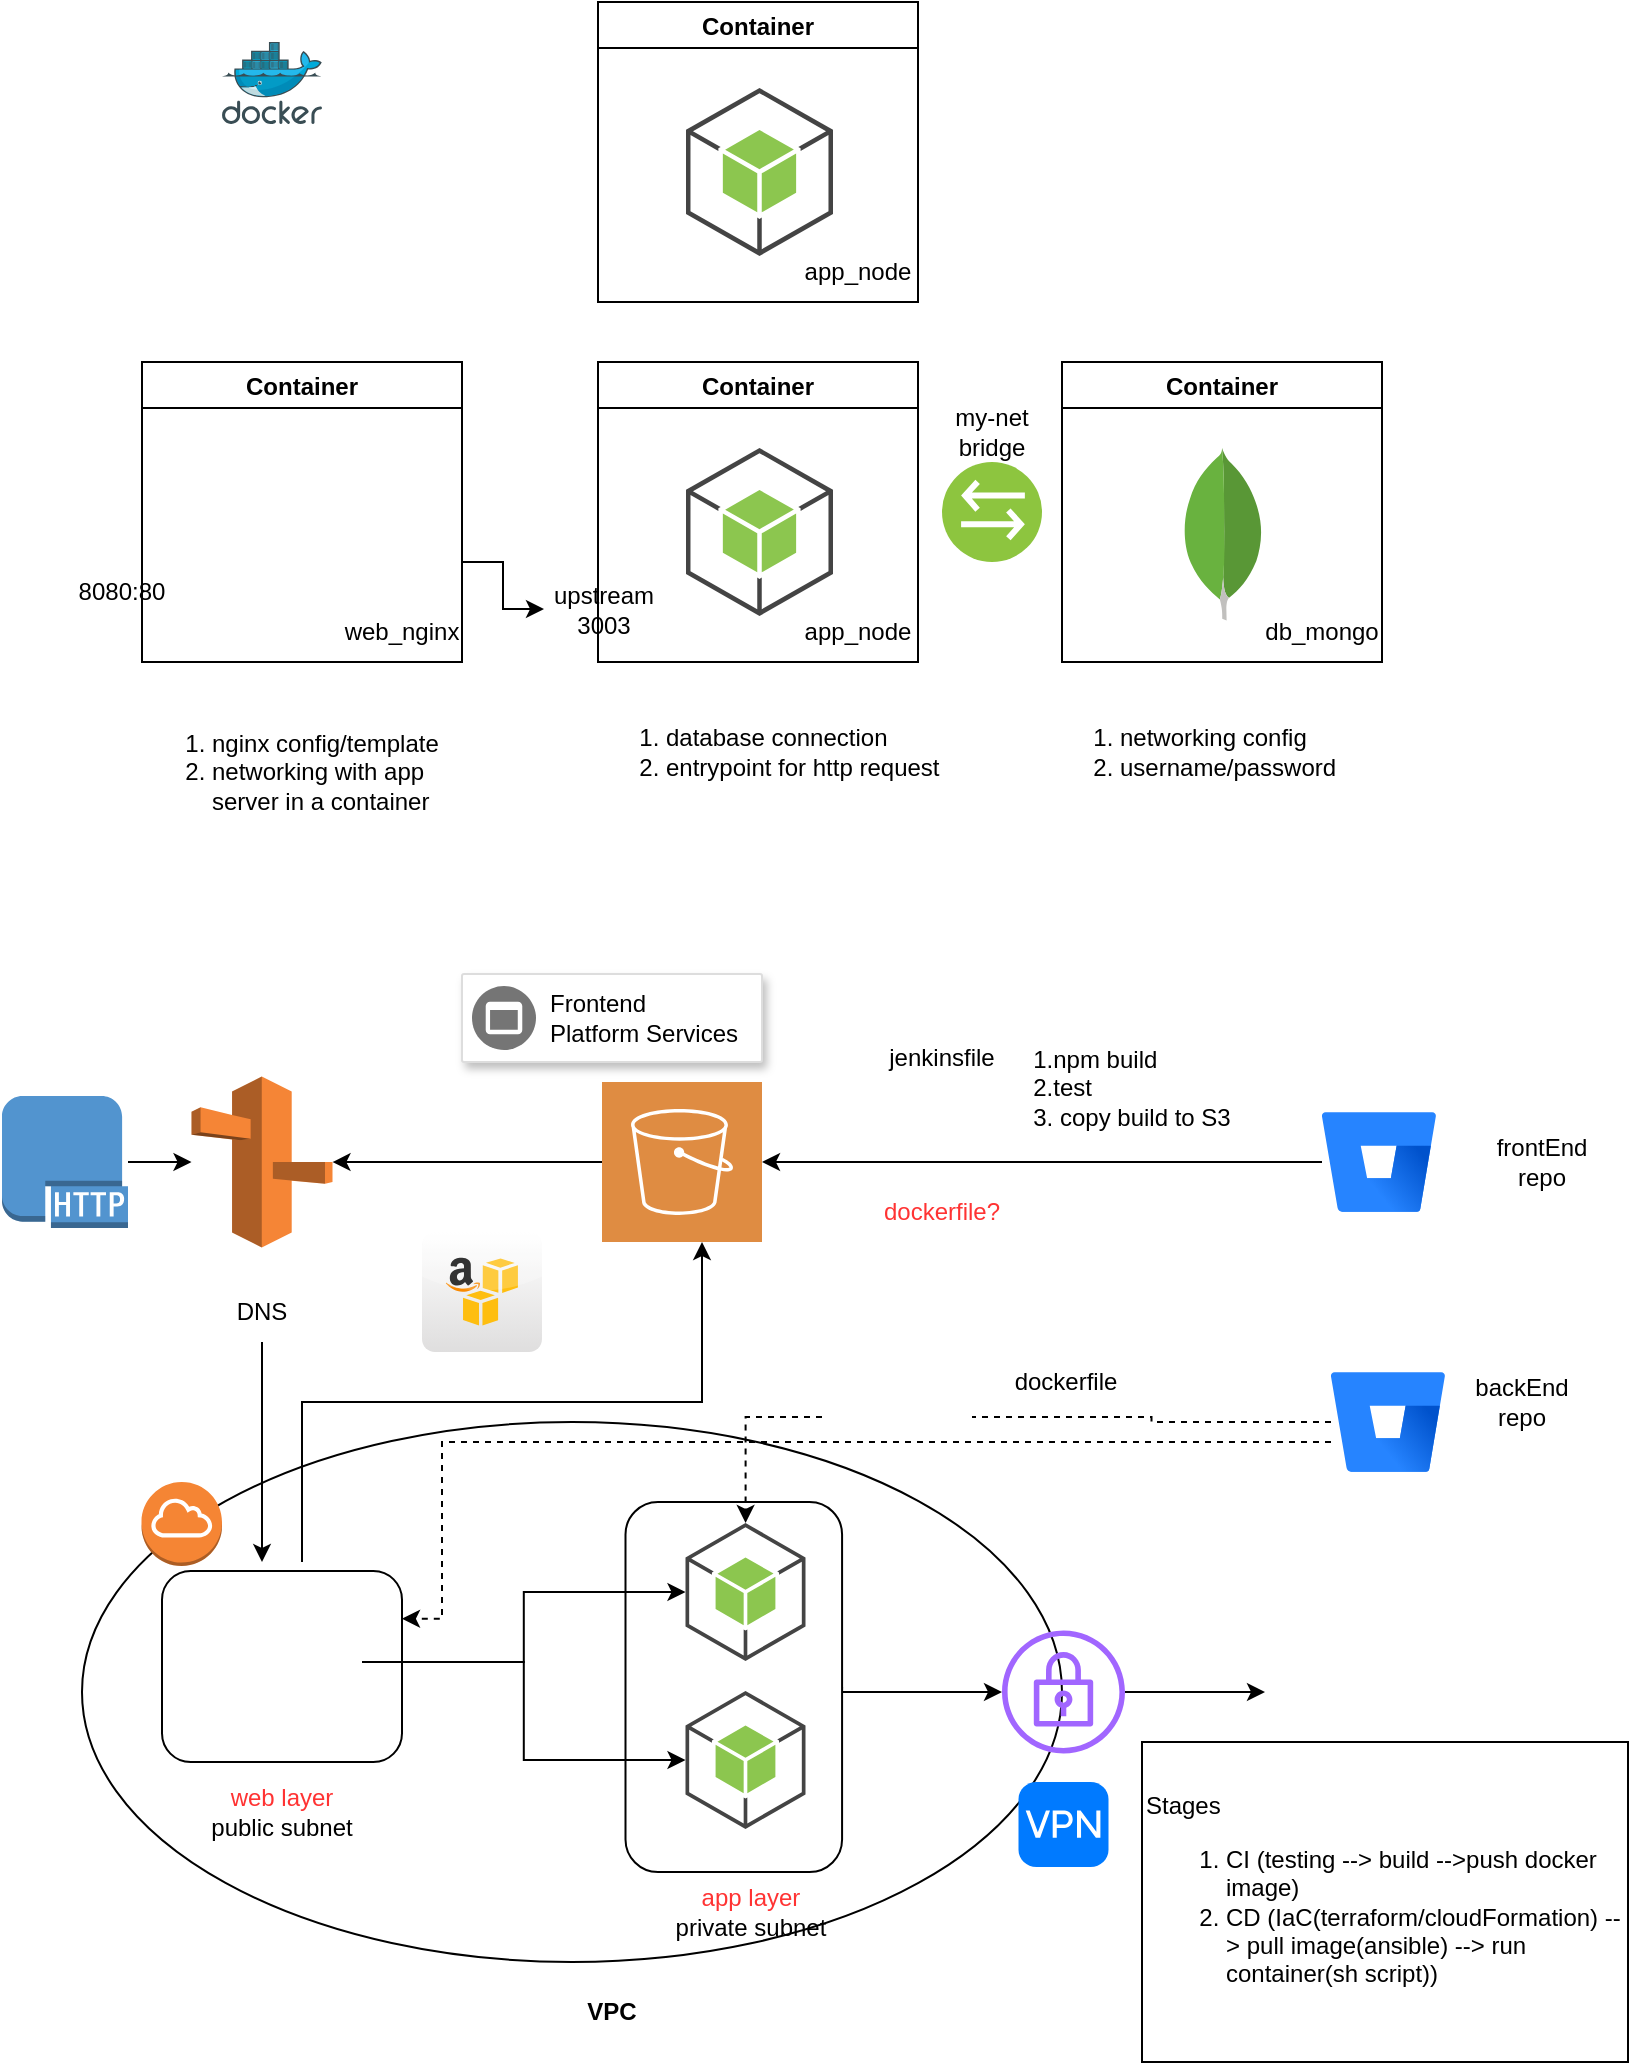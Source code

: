 <mxfile version="15.5.0" type="device"><diagram id="THpuUSiJ6IXhIf68HoCu" name="Page-1"><mxGraphModel dx="946" dy="589" grid="1" gridSize="10" guides="1" tooltips="1" connect="1" arrows="1" fold="1" page="1" pageScale="1" pageWidth="850" pageHeight="1100" math="0" shadow="0"><root><mxCell id="0"/><mxCell id="1" parent="0"/><mxCell id="1F2M3vwZP23tNSIiGQ3f-52" style="edgeStyle=orthogonalEdgeStyle;rounded=0;orthogonalLoop=1;jettySize=auto;html=1;fontColor=#000000;" edge="1" parent="1" source="1F2M3vwZP23tNSIiGQ3f-54" target="1F2M3vwZP23tNSIiGQ3f-47"><mxGeometry relative="1" as="geometry"/></mxCell><mxCell id="1F2M3vwZP23tNSIiGQ3f-37" value="" style="ellipse;whiteSpace=wrap;html=1;fontColor=#FF3333;align=left;" vertex="1" parent="1"><mxGeometry x="50" y="750" width="490" height="270" as="geometry"/></mxCell><mxCell id="1F2M3vwZP23tNSIiGQ3f-40" value="" style="rounded=1;whiteSpace=wrap;html=1;fontColor=#FF3333;align=left;" vertex="1" parent="1"><mxGeometry x="90" y="824.5" width="120" height="95.5" as="geometry"/></mxCell><mxCell id="1F2M3vwZP23tNSIiGQ3f-51" style="edgeStyle=orthogonalEdgeStyle;rounded=0;orthogonalLoop=1;jettySize=auto;html=1;fontColor=#000000;exitX=1;exitY=0.5;exitDx=0;exitDy=0;" edge="1" parent="1" source="1F2M3vwZP23tNSIiGQ3f-32" target="1F2M3vwZP23tNSIiGQ3f-54"><mxGeometry relative="1" as="geometry"><Array as="points"><mxPoint x="430" y="885"/><mxPoint x="549" y="885"/></Array></mxGeometry></mxCell><mxCell id="1F2M3vwZP23tNSIiGQ3f-32" value="" style="rounded=1;whiteSpace=wrap;html=1;fontColor=#FF3333;align=left;" vertex="1" parent="1"><mxGeometry x="321.75" y="790" width="108.29" height="185" as="geometry"/></mxCell><mxCell id="onRG9ZItXVPnouSFnuym-2" value="" style="sketch=0;aspect=fixed;html=1;points=[];align=center;image;fontSize=12;image=img/lib/mscae/Docker.svg;" parent="1" vertex="1"><mxGeometry x="120" y="60" width="50" height="41" as="geometry"/></mxCell><mxCell id="onRG9ZItXVPnouSFnuym-3" value="Container" style="swimlane;" parent="1" vertex="1"><mxGeometry x="80" y="220" width="160" height="150" as="geometry"/></mxCell><mxCell id="onRG9ZItXVPnouSFnuym-1" value="" style="shape=image;html=1;verticalAlign=top;verticalLabelPosition=bottom;labelBackgroundColor=#ffffff;imageAspect=0;aspect=fixed;image=https://cdn4.iconfinder.com/data/icons/logos-brands-5/24/nginx-128.png" parent="onRG9ZItXVPnouSFnuym-3" vertex="1"><mxGeometry x="35" y="40" width="90" height="90" as="geometry"/></mxCell><mxCell id="onRG9ZItXVPnouSFnuym-19" value="&lt;div&gt;web_nginx&lt;/div&gt;" style="text;html=1;strokeColor=none;fillColor=none;align=center;verticalAlign=middle;whiteSpace=wrap;rounded=0;" parent="onRG9ZItXVPnouSFnuym-3" vertex="1"><mxGeometry x="100" y="120" width="60" height="30" as="geometry"/></mxCell><mxCell id="onRG9ZItXVPnouSFnuym-26" value="8080:80" style="text;html=1;strokeColor=none;fillColor=none;align=center;verticalAlign=middle;whiteSpace=wrap;rounded=0;" parent="onRG9ZItXVPnouSFnuym-3" vertex="1"><mxGeometry x="-40" y="100" width="60" height="30" as="geometry"/></mxCell><mxCell id="onRG9ZItXVPnouSFnuym-4" value="Container" style="swimlane;" parent="1" vertex="1"><mxGeometry x="308" y="220" width="160" height="150" as="geometry"/></mxCell><mxCell id="onRG9ZItXVPnouSFnuym-6" value="" style="outlineConnect=0;dashed=0;verticalLabelPosition=bottom;verticalAlign=top;align=center;html=1;shape=mxgraph.aws3.android;fillColor=#8CC64F;gradientColor=none;" parent="onRG9ZItXVPnouSFnuym-4" vertex="1"><mxGeometry x="44" y="43" width="73.5" height="84" as="geometry"/></mxCell><mxCell id="onRG9ZItXVPnouSFnuym-20" value="app_node" style="text;html=1;strokeColor=none;fillColor=none;align=center;verticalAlign=middle;whiteSpace=wrap;rounded=0;" parent="onRG9ZItXVPnouSFnuym-4" vertex="1"><mxGeometry x="100" y="120" width="60" height="30" as="geometry"/></mxCell><mxCell id="onRG9ZItXVPnouSFnuym-23" value="&lt;div&gt;upstream&lt;/div&gt;&lt;div&gt;3003&lt;br&gt;&lt;/div&gt;" style="text;html=1;strokeColor=none;fillColor=none;align=center;verticalAlign=middle;whiteSpace=wrap;rounded=0;" parent="onRG9ZItXVPnouSFnuym-4" vertex="1"><mxGeometry x="-27" y="97" width="60" height="53" as="geometry"/></mxCell><mxCell id="onRG9ZItXVPnouSFnuym-7" value="Container" style="swimlane;" parent="1" vertex="1"><mxGeometry x="540" y="220" width="160" height="150" as="geometry"/></mxCell><mxCell id="onRG9ZItXVPnouSFnuym-9" value="" style="dashed=0;outlineConnect=0;html=1;align=center;labelPosition=center;verticalLabelPosition=bottom;verticalAlign=top;shape=mxgraph.weblogos.mongodb" parent="onRG9ZItXVPnouSFnuym-7" vertex="1"><mxGeometry x="60" y="43" width="41.2" height="86.2" as="geometry"/></mxCell><mxCell id="onRG9ZItXVPnouSFnuym-21" value="db_mongo" style="text;html=1;strokeColor=none;fillColor=none;align=center;verticalAlign=middle;whiteSpace=wrap;rounded=0;" parent="onRG9ZItXVPnouSFnuym-7" vertex="1"><mxGeometry x="100" y="120" width="60" height="30" as="geometry"/></mxCell><mxCell id="onRG9ZItXVPnouSFnuym-12" value="&lt;ol&gt;&lt;li&gt;nginx config/template&lt;/li&gt;&lt;li&gt;networking with app server in a container&lt;br&gt;&lt;/li&gt;&lt;/ol&gt;" style="text;html=1;strokeColor=none;fillColor=none;align=left;verticalAlign=middle;whiteSpace=wrap;rounded=0;" parent="1" vertex="1"><mxGeometry x="73" y="380" width="180" height="90" as="geometry"/></mxCell><mxCell id="onRG9ZItXVPnouSFnuym-13" value="&lt;ol&gt;&lt;li&gt;database connection&lt;br&gt;&lt;/li&gt;&lt;li&gt;entrypoint for http request&lt;br&gt;&lt;/li&gt;&lt;/ol&gt;" style="text;html=1;strokeColor=none;fillColor=none;align=left;verticalAlign=middle;whiteSpace=wrap;rounded=0;" parent="1" vertex="1"><mxGeometry x="300" y="380" width="200" height="70" as="geometry"/></mxCell><mxCell id="onRG9ZItXVPnouSFnuym-14" value="&lt;ol&gt;&lt;li&gt;networking config&lt;/li&gt;&lt;li&gt;username/password&lt;br&gt;&lt;/li&gt;&lt;/ol&gt;" style="text;html=1;strokeColor=none;fillColor=none;align=left;verticalAlign=middle;whiteSpace=wrap;rounded=0;" parent="1" vertex="1"><mxGeometry x="527" y="380" width="200" height="70" as="geometry"/></mxCell><mxCell id="onRG9ZItXVPnouSFnuym-15" value="" style="aspect=fixed;perimeter=ellipsePerimeter;html=1;align=center;shadow=0;dashed=0;fontColor=#4277BB;labelBackgroundColor=#ffffff;fontSize=12;spacingTop=3;image;image=img/lib/ibm/vpc/Bridge.svg;" parent="1" vertex="1"><mxGeometry x="480" y="270" width="50" height="50" as="geometry"/></mxCell><mxCell id="onRG9ZItXVPnouSFnuym-16" value="&lt;div&gt;my-net&lt;/div&gt;&lt;div&gt;bridge&lt;br&gt;&lt;/div&gt;" style="text;html=1;strokeColor=none;fillColor=none;align=center;verticalAlign=middle;whiteSpace=wrap;rounded=0;" parent="1" vertex="1"><mxGeometry x="475" y="240" width="60" height="30" as="geometry"/></mxCell><mxCell id="onRG9ZItXVPnouSFnuym-17" value="Container" style="swimlane;" parent="1" vertex="1"><mxGeometry x="308" y="40" width="160" height="150" as="geometry"/></mxCell><mxCell id="onRG9ZItXVPnouSFnuym-18" value="" style="outlineConnect=0;dashed=0;verticalLabelPosition=bottom;verticalAlign=top;align=center;html=1;shape=mxgraph.aws3.android;fillColor=#8CC64F;gradientColor=none;" parent="onRG9ZItXVPnouSFnuym-17" vertex="1"><mxGeometry x="44" y="43" width="73.5" height="84" as="geometry"/></mxCell><mxCell id="onRG9ZItXVPnouSFnuym-22" value="app_node" style="text;html=1;strokeColor=none;fillColor=none;align=center;verticalAlign=middle;whiteSpace=wrap;rounded=0;" parent="onRG9ZItXVPnouSFnuym-17" vertex="1"><mxGeometry x="100" y="120" width="60" height="30" as="geometry"/></mxCell><mxCell id="onRG9ZItXVPnouSFnuym-25" style="edgeStyle=orthogonalEdgeStyle;rounded=0;orthogonalLoop=1;jettySize=auto;html=1;exitX=1;exitY=0;exitDx=0;exitDy=0;entryX=0;entryY=0.5;entryDx=0;entryDy=0;" parent="1" source="onRG9ZItXVPnouSFnuym-19" target="onRG9ZItXVPnouSFnuym-23" edge="1"><mxGeometry relative="1" as="geometry"/></mxCell><mxCell id="1F2M3vwZP23tNSIiGQ3f-10" value="" style="edgeStyle=orthogonalEdgeStyle;rounded=0;orthogonalLoop=1;jettySize=auto;html=1;" edge="1" parent="1" source="1F2M3vwZP23tNSIiGQ3f-1" target="1F2M3vwZP23tNSIiGQ3f-9"><mxGeometry relative="1" as="geometry"/></mxCell><mxCell id="1F2M3vwZP23tNSIiGQ3f-1" value="" style="sketch=0;pointerEvents=1;shadow=0;dashed=0;html=1;strokeColor=none;fillColor=#DF8C42;labelPosition=center;verticalLabelPosition=bottom;verticalAlign=top;align=center;outlineConnect=0;shape=mxgraph.veeam2.aws_s3;" vertex="1" parent="1"><mxGeometry x="310" y="580" width="80" height="80" as="geometry"/></mxCell><mxCell id="1F2M3vwZP23tNSIiGQ3f-2" value="" style="dashed=0;outlineConnect=0;html=1;align=center;labelPosition=center;verticalLabelPosition=bottom;verticalAlign=top;shape=mxgraph.webicons.aws_s3;gradientColor=#DFDEDE" vertex="1" parent="1"><mxGeometry x="220" y="655" width="60" height="60" as="geometry"/></mxCell><mxCell id="1F2M3vwZP23tNSIiGQ3f-3" value="" style="strokeColor=#dddddd;shadow=1;strokeWidth=1;rounded=1;absoluteArcSize=1;arcSize=2;" vertex="1" parent="1"><mxGeometry x="240" y="526" width="150" height="44" as="geometry"/></mxCell><mxCell id="1F2M3vwZP23tNSIiGQ3f-4" value="Frontend&#xA;Platform Services" style="sketch=0;dashed=0;connectable=0;html=1;fillColor=#757575;strokeColor=none;shape=mxgraph.gcp2.frontend_platform_services;part=1;labelPosition=right;verticalLabelPosition=middle;align=left;verticalAlign=middle;spacingLeft=5;fontSize=12;" vertex="1" parent="1F2M3vwZP23tNSIiGQ3f-3"><mxGeometry y="0.5" width="32" height="32" relative="1" as="geometry"><mxPoint x="5" y="-16" as="offset"/></mxGeometry></mxCell><mxCell id="1F2M3vwZP23tNSIiGQ3f-6" style="edgeStyle=orthogonalEdgeStyle;rounded=0;orthogonalLoop=1;jettySize=auto;html=1;exitX=0;exitY=0.5;exitDx=0;exitDy=0;" edge="1" parent="1" source="1F2M3vwZP23tNSIiGQ3f-5" target="1F2M3vwZP23tNSIiGQ3f-1"><mxGeometry relative="1" as="geometry"/></mxCell><mxCell id="1F2M3vwZP23tNSIiGQ3f-5" value="" style="image;image=img/lib/atlassian/Bitbucket_Logo.svg;" vertex="1" parent="1"><mxGeometry x="670" y="595" width="57" height="50" as="geometry"/></mxCell><mxCell id="1F2M3vwZP23tNSIiGQ3f-7" value="jenkinsfile" style="text;html=1;strokeColor=none;fillColor=none;align=center;verticalAlign=middle;whiteSpace=wrap;rounded=0;" vertex="1" parent="1"><mxGeometry x="450" y="552.5" width="60" height="30" as="geometry"/></mxCell><mxCell id="1F2M3vwZP23tNSIiGQ3f-8" value="&lt;font color=&quot;#FF3333&quot;&gt;dockerfile?&lt;/font&gt;" style="text;html=1;strokeColor=none;fillColor=none;align=center;verticalAlign=middle;whiteSpace=wrap;rounded=0;" vertex="1" parent="1"><mxGeometry x="450" y="630" width="60" height="30" as="geometry"/></mxCell><mxCell id="1F2M3vwZP23tNSIiGQ3f-9" value="" style="outlineConnect=0;dashed=0;verticalLabelPosition=bottom;verticalAlign=top;align=center;html=1;shape=mxgraph.aws3.route_53;fillColor=#F58536;gradientColor=none;" vertex="1" parent="1"><mxGeometry x="104.75" y="577.25" width="70.5" height="85.5" as="geometry"/></mxCell><mxCell id="1F2M3vwZP23tNSIiGQ3f-23" value="" style="edgeStyle=orthogonalEdgeStyle;rounded=0;orthogonalLoop=1;jettySize=auto;html=1;fontColor=#FF3333;" edge="1" parent="1" source="1F2M3vwZP23tNSIiGQ3f-11"><mxGeometry relative="1" as="geometry"><mxPoint x="140" y="820" as="targetPoint"/></mxGeometry></mxCell><mxCell id="1F2M3vwZP23tNSIiGQ3f-11" value="DNS" style="text;html=1;strokeColor=none;fillColor=none;align=center;verticalAlign=middle;whiteSpace=wrap;rounded=0;" vertex="1" parent="1"><mxGeometry x="110" y="680" width="60" height="30" as="geometry"/></mxCell><mxCell id="1F2M3vwZP23tNSIiGQ3f-12" value="frontEnd repo" style="text;html=1;strokeColor=none;fillColor=none;align=center;verticalAlign=middle;whiteSpace=wrap;rounded=0;" vertex="1" parent="1"><mxGeometry x="750" y="605" width="60" height="30" as="geometry"/></mxCell><mxCell id="1F2M3vwZP23tNSIiGQ3f-13" value="&lt;div align=&quot;left&quot;&gt;1.npm build&lt;/div&gt;&lt;div align=&quot;left&quot;&gt;2.test&lt;/div&gt;&lt;div align=&quot;left&quot;&gt;3. copy build to S3&lt;br&gt;&lt;/div&gt;" style="text;html=1;strokeColor=none;fillColor=none;align=center;verticalAlign=middle;whiteSpace=wrap;rounded=0;" vertex="1" parent="1"><mxGeometry x="510" y="550" width="130" height="65" as="geometry"/></mxCell><mxCell id="1F2M3vwZP23tNSIiGQ3f-55" style="edgeStyle=orthogonalEdgeStyle;rounded=0;orthogonalLoop=1;jettySize=auto;html=1;exitX=0;exitY=0.5;exitDx=0;exitDy=0;fontColor=#000000;dashed=1;startArrow=none;" edge="1" parent="1" source="1F2M3vwZP23tNSIiGQ3f-60" target="1F2M3vwZP23tNSIiGQ3f-30"><mxGeometry relative="1" as="geometry"/></mxCell><mxCell id="1F2M3vwZP23tNSIiGQ3f-56" style="edgeStyle=orthogonalEdgeStyle;rounded=0;orthogonalLoop=1;jettySize=auto;html=1;entryX=1;entryY=0.25;entryDx=0;entryDy=0;dashed=1;fontColor=#000000;" edge="1" parent="1" source="1F2M3vwZP23tNSIiGQ3f-15" target="1F2M3vwZP23tNSIiGQ3f-40"><mxGeometry relative="1" as="geometry"><Array as="points"><mxPoint x="230" y="760"/><mxPoint x="230" y="848"/></Array></mxGeometry></mxCell><mxCell id="1F2M3vwZP23tNSIiGQ3f-15" value="" style="image;image=img/lib/atlassian/Bitbucket_Logo.svg;" vertex="1" parent="1"><mxGeometry x="674.5" y="725" width="57" height="50" as="geometry"/></mxCell><mxCell id="1F2M3vwZP23tNSIiGQ3f-16" value="&lt;div&gt;backEnd&lt;/div&gt;&lt;div&gt;repo&lt;/div&gt;" style="text;html=1;strokeColor=none;fillColor=none;align=center;verticalAlign=middle;whiteSpace=wrap;rounded=0;" vertex="1" parent="1"><mxGeometry x="740" y="725" width="60" height="30" as="geometry"/></mxCell><mxCell id="1F2M3vwZP23tNSIiGQ3f-18" value="" style="edgeStyle=orthogonalEdgeStyle;rounded=0;orthogonalLoop=1;jettySize=auto;html=1;fontColor=#FF3333;" edge="1" parent="1" target="1F2M3vwZP23tNSIiGQ3f-1"><mxGeometry relative="1" as="geometry"><mxPoint x="160" y="820" as="sourcePoint"/><mxPoint x="200" y="740" as="targetPoint"/><Array as="points"><mxPoint x="160" y="740"/><mxPoint x="360" y="740"/></Array></mxGeometry></mxCell><mxCell id="1F2M3vwZP23tNSIiGQ3f-21" value="" style="edgeStyle=orthogonalEdgeStyle;rounded=0;orthogonalLoop=1;jettySize=auto;html=1;fontColor=#FF3333;" edge="1" parent="1" source="1F2M3vwZP23tNSIiGQ3f-20" target="1F2M3vwZP23tNSIiGQ3f-9"><mxGeometry relative="1" as="geometry"/></mxCell><mxCell id="1F2M3vwZP23tNSIiGQ3f-20" value="" style="outlineConnect=0;dashed=0;verticalLabelPosition=bottom;verticalAlign=top;align=center;html=1;shape=mxgraph.aws3.http_protocol;fillColor=#5294CF;gradientColor=none;fontColor=#FF3333;" vertex="1" parent="1"><mxGeometry x="10" y="587" width="63" height="66" as="geometry"/></mxCell><mxCell id="1F2M3vwZP23tNSIiGQ3f-33" value="" style="edgeStyle=orthogonalEdgeStyle;rounded=0;orthogonalLoop=1;jettySize=auto;html=1;fontColor=#FF3333;" edge="1" parent="1" source="1F2M3vwZP23tNSIiGQ3f-24" target="1F2M3vwZP23tNSIiGQ3f-30"><mxGeometry relative="1" as="geometry"/></mxCell><mxCell id="1F2M3vwZP23tNSIiGQ3f-38" style="edgeStyle=orthogonalEdgeStyle;rounded=0;orthogonalLoop=1;jettySize=auto;html=1;fontColor=#FF3333;entryX=0;entryY=0.5;entryDx=0;entryDy=0;entryPerimeter=0;" edge="1" parent="1" source="1F2M3vwZP23tNSIiGQ3f-24" target="1F2M3vwZP23tNSIiGQ3f-34"><mxGeometry relative="1" as="geometry"/></mxCell><mxCell id="1F2M3vwZP23tNSIiGQ3f-24" value="" style="shape=image;html=1;verticalAlign=top;verticalLabelPosition=bottom;labelBackgroundColor=#ffffff;imageAspect=0;aspect=fixed;image=https://cdn4.iconfinder.com/data/icons/logos-brands-5/24/nginx-128.png;fontColor=#FF3333;" vertex="1" parent="1"><mxGeometry x="110" y="830" width="80" height="80" as="geometry"/></mxCell><mxCell id="1F2M3vwZP23tNSIiGQ3f-30" value="" style="outlineConnect=0;dashed=0;verticalLabelPosition=bottom;verticalAlign=top;align=center;html=1;shape=mxgraph.aws3.android;fillColor=#8CC64F;gradientColor=none;" vertex="1" parent="1"><mxGeometry x="351.75" y="800.5" width="60" height="69" as="geometry"/></mxCell><mxCell id="1F2M3vwZP23tNSIiGQ3f-34" value="" style="outlineConnect=0;dashed=0;verticalLabelPosition=bottom;verticalAlign=top;align=center;html=1;shape=mxgraph.aws3.android;fillColor=#8CC64F;gradientColor=none;" vertex="1" parent="1"><mxGeometry x="351.75" y="884.5" width="60" height="69" as="geometry"/></mxCell><mxCell id="1F2M3vwZP23tNSIiGQ3f-36" value="&lt;div&gt;app layer&lt;/div&gt;&lt;div&gt;&lt;font color=&quot;#000000&quot;&gt;private subnet&lt;/font&gt;&lt;br&gt;&lt;/div&gt;" style="text;html=1;strokeColor=none;fillColor=none;align=center;verticalAlign=middle;whiteSpace=wrap;rounded=0;fontColor=#FF3333;" vertex="1" parent="1"><mxGeometry x="333" y="980" width="103.25" height="30" as="geometry"/></mxCell><mxCell id="1F2M3vwZP23tNSIiGQ3f-39" value="" style="outlineConnect=0;dashed=0;verticalLabelPosition=bottom;verticalAlign=top;align=center;html=1;shape=mxgraph.aws3.internet_gateway;fillColor=#F58534;gradientColor=none;fontColor=#FF3333;" vertex="1" parent="1"><mxGeometry x="79.75" y="780" width="40.25" height="42" as="geometry"/></mxCell><mxCell id="1F2M3vwZP23tNSIiGQ3f-42" value="&lt;div&gt;web layer&lt;/div&gt;&lt;div&gt;&lt;font color=&quot;#000000&quot;&gt;public subnet&lt;/font&gt;&lt;br&gt;&lt;/div&gt;" style="text;html=1;strokeColor=none;fillColor=none;align=center;verticalAlign=middle;whiteSpace=wrap;rounded=0;fontColor=#FF3333;" vertex="1" parent="1"><mxGeometry x="110" y="930" width="80" height="30" as="geometry"/></mxCell><mxCell id="1F2M3vwZP23tNSIiGQ3f-43" value="&lt;b&gt;&lt;font color=&quot;#000000&quot;&gt;VPC&lt;/font&gt;&lt;/b&gt;" style="text;html=1;strokeColor=none;fillColor=none;align=center;verticalAlign=middle;whiteSpace=wrap;rounded=0;fontColor=#FF3333;" vertex="1" parent="1"><mxGeometry x="285" y="1030" width="60" height="30" as="geometry"/></mxCell><mxCell id="1F2M3vwZP23tNSIiGQ3f-47" value="" style="shape=image;html=1;verticalAlign=top;verticalLabelPosition=bottom;labelBackgroundColor=#ffffff;imageAspect=0;aspect=fixed;image=https://cdn4.iconfinder.com/data/icons/logos-3/512/mongodb-2-128.png;fontColor=#000000;" vertex="1" parent="1"><mxGeometry x="641.5" y="840" width="90" height="90" as="geometry"/></mxCell><mxCell id="1F2M3vwZP23tNSIiGQ3f-53" value="" style="html=1;strokeWidth=1;shadow=0;dashed=0;shape=mxgraph.ios7.misc.vpn;fillColor=#007AFF;strokeColor=none;buttonText=;strokeColor2=#222222;fontColor=#222222;fontSize=8;verticalLabelPosition=bottom;verticalAlign=top;align=center;sketch=0;" vertex="1" parent="1"><mxGeometry x="518.25" y="930" width="45" height="42.5" as="geometry"/></mxCell><mxCell id="1F2M3vwZP23tNSIiGQ3f-54" value="" style="sketch=0;outlineConnect=0;fontColor=#232F3E;gradientColor=none;fillColor=#A166FF;strokeColor=none;dashed=0;verticalLabelPosition=bottom;verticalAlign=top;align=center;html=1;fontSize=12;fontStyle=0;aspect=fixed;pointerEvents=1;shape=mxgraph.aws4.vpn_gateway;" vertex="1" parent="1"><mxGeometry x="510" y="854.25" width="61.5" height="61.5" as="geometry"/></mxCell><mxCell id="1F2M3vwZP23tNSIiGQ3f-57" value="dockerfile" style="text;html=1;strokeColor=none;fillColor=none;align=center;verticalAlign=middle;whiteSpace=wrap;rounded=0;fontColor=#000000;" vertex="1" parent="1"><mxGeometry x="511.5" y="715" width="60" height="30" as="geometry"/></mxCell><mxCell id="1F2M3vwZP23tNSIiGQ3f-58" value="Stages&lt;br&gt;&lt;ol&gt;&lt;li&gt;CI (testing --&amp;gt; build --&amp;gt;push docker image)&lt;br&gt;&lt;/li&gt;&lt;li&gt;CD (IaC(terraform/cloudFormation) --&amp;gt; pull image(ansible) --&amp;gt; run container(sh script))&lt;br&gt;&lt;/li&gt;&lt;/ol&gt;" style="text;html=1;strokeColor=default;fillColor=default;align=left;verticalAlign=middle;whiteSpace=wrap;rounded=0;fontColor=#000000;gradientColor=#ffffff;" vertex="1" parent="1"><mxGeometry x="580" y="910" width="243" height="160" as="geometry"/></mxCell><mxCell id="1F2M3vwZP23tNSIiGQ3f-60" value="" style="shape=image;html=1;verticalAlign=top;verticalLabelPosition=bottom;labelBackgroundColor=#ffffff;imageAspect=0;aspect=fixed;image=https://cdn0.iconfinder.com/data/icons/logos-21/40/Docker-128.png;fontColor=#000000;strokeColor=default;fillColor=default;gradientColor=#ffffff;" vertex="1" parent="1"><mxGeometry x="420" y="710" width="75" height="75" as="geometry"/></mxCell><mxCell id="1F2M3vwZP23tNSIiGQ3f-65" value="" style="edgeStyle=orthogonalEdgeStyle;rounded=0;orthogonalLoop=1;jettySize=auto;html=1;exitX=0;exitY=0.5;exitDx=0;exitDy=0;fontColor=#000000;dashed=1;endArrow=none;" edge="1" parent="1" source="1F2M3vwZP23tNSIiGQ3f-15" target="1F2M3vwZP23tNSIiGQ3f-60"><mxGeometry relative="1" as="geometry"><mxPoint x="674.5" y="750" as="sourcePoint"/><mxPoint x="381.8" y="800.5" as="targetPoint"/></mxGeometry></mxCell></root></mxGraphModel></diagram></mxfile>